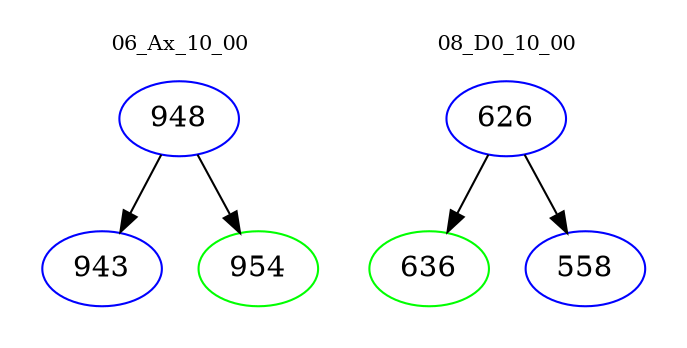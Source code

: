 digraph{
subgraph cluster_0 {
color = white
label = "06_Ax_10_00";
fontsize=10;
T0_948 [label="948", color="blue"]
T0_948 -> T0_943 [color="black"]
T0_943 [label="943", color="blue"]
T0_948 -> T0_954 [color="black"]
T0_954 [label="954", color="green"]
}
subgraph cluster_1 {
color = white
label = "08_D0_10_00";
fontsize=10;
T1_626 [label="626", color="blue"]
T1_626 -> T1_636 [color="black"]
T1_636 [label="636", color="green"]
T1_626 -> T1_558 [color="black"]
T1_558 [label="558", color="blue"]
}
}
